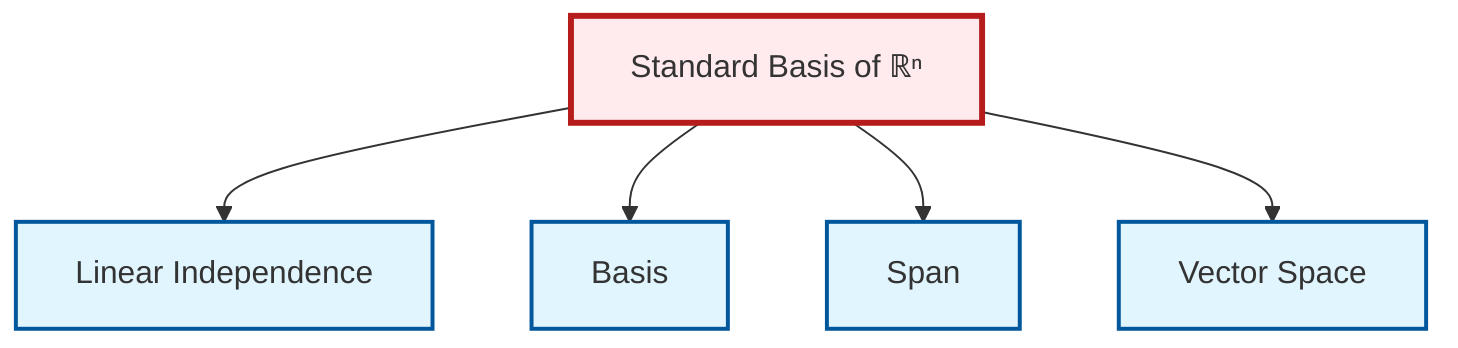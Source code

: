 graph TD
    classDef definition fill:#e1f5fe,stroke:#01579b,stroke-width:2px
    classDef theorem fill:#f3e5f5,stroke:#4a148c,stroke-width:2px
    classDef axiom fill:#fff3e0,stroke:#e65100,stroke-width:2px
    classDef example fill:#e8f5e9,stroke:#1b5e20,stroke-width:2px
    classDef current fill:#ffebee,stroke:#b71c1c,stroke-width:3px
    ex-standard-basis-rn["Standard Basis of ℝⁿ"]:::example
    def-linear-independence["Linear Independence"]:::definition
    def-vector-space["Vector Space"]:::definition
    def-span["Span"]:::definition
    def-basis["Basis"]:::definition
    ex-standard-basis-rn --> def-linear-independence
    ex-standard-basis-rn --> def-basis
    ex-standard-basis-rn --> def-span
    ex-standard-basis-rn --> def-vector-space
    class ex-standard-basis-rn current